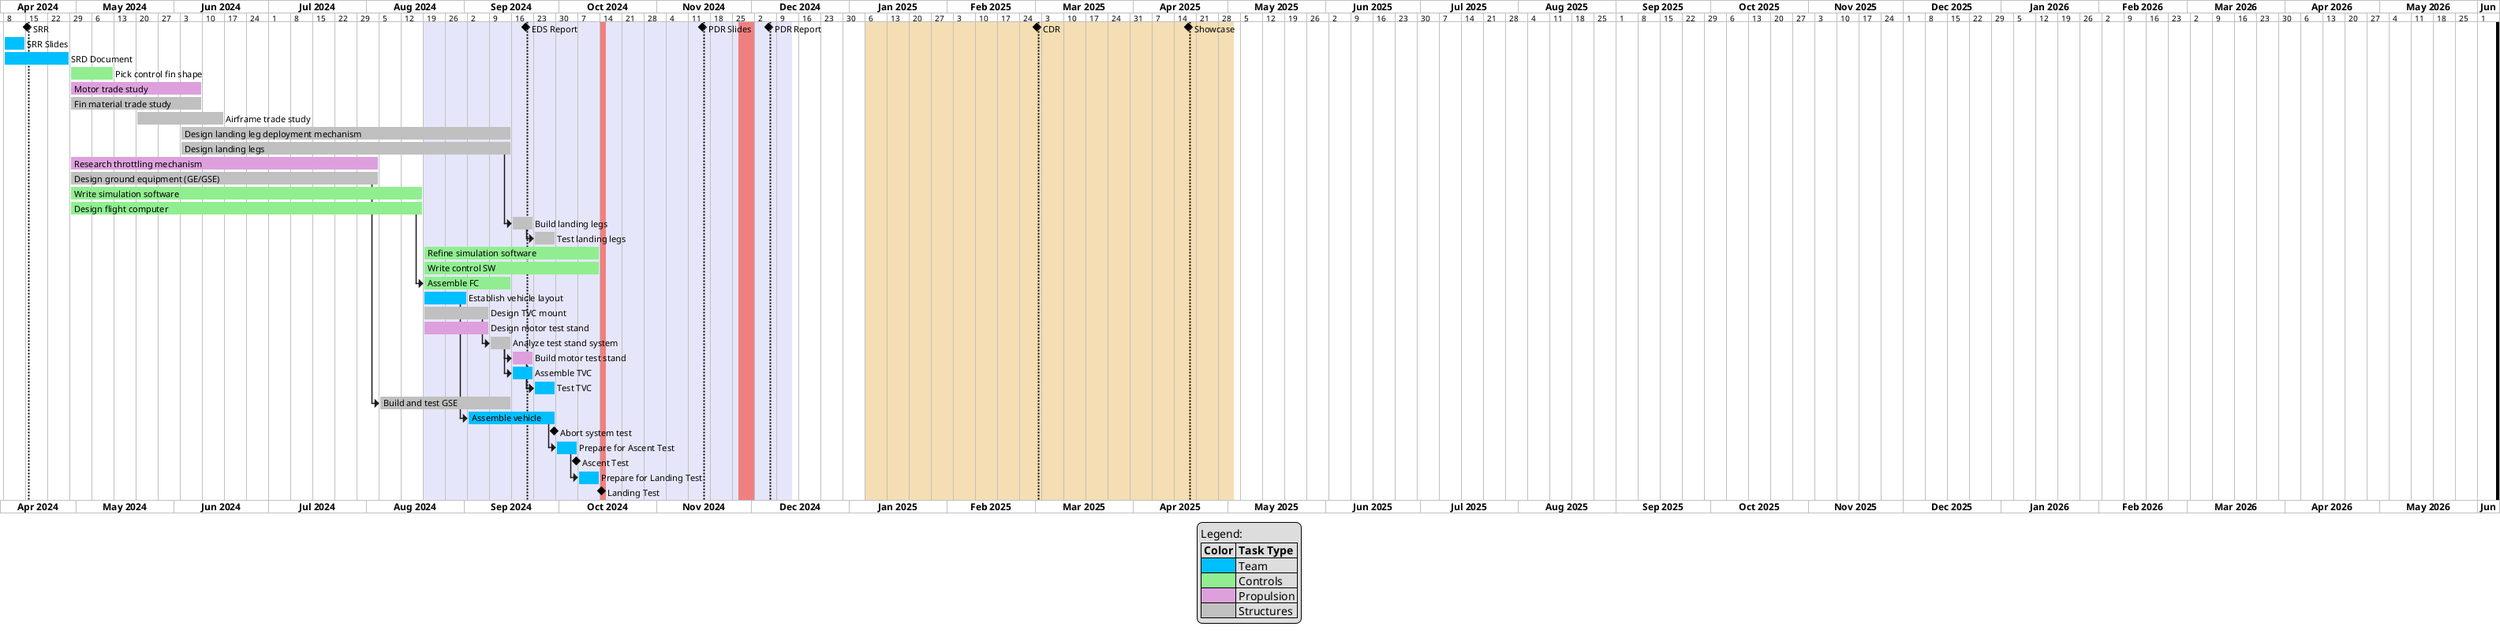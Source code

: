 @startgantt gantt_chart

/' Chart Settings '/
printscale weekly with calendar date
Project starts 2024-04-07
today is colored in black

/' --------------------------------- '/

/' Spring 2024 Semester Important Dates '/
[SRR] happens at 2024-04-15
Separator just at [SRR]'s end

/' Fall 2024 Semester Important Dates '/
[EDS Report] happens at 2024-09-20
Separator just at [EDS Report]'s end
[EDS Report] displays on same row as [SRR]

2024-08-19 to 2024-12-13 is colored in lavender
2024-08-19 to 2024-12-13 is named [Fall 2024]

[PDR Slides] happens at 2024-11-15
Separator just at [PDR Slides]'s end
[PDR Slides] displays on same row as [SRR]

2024-10-14 to 2024-10-15 is colored in lightcoral
2024-10-14 to 2024-10-15 is named [Fall Break]

2024-11-27 to 2024-12-01 is colored in lightcoral
2024-11-27 to 2024-12-01 is named [Thanksgiving Break]

[PDR Report] happens at 2024-12-06
Separator just at [PDR Report]'s end
[PDR Report] displays on same row as [SRR]

/' Spring 2025 Semester Important Dates '/
2025-01-06 to 2025-05-02 is colored in wheat
2025-01-06 to 2025-05-02 is named [Spring 2025]

[CDR] happens at 2025-03-01 /' Guess for CDR date '/
Separator just at [CDR]'s end
[CDR] displays on same row as [SRR]

[Showcase] happens at 2025-04-18 /' Guess for Showcase date '/
Separator just at [Showcase]'s end
[Showcase] displays on same row as [SRR]

/' --------------------------------- '/

/' Spring 2024 Tasks '/

[SRR Slides] requires 1 week and starts 2024-04-08 and is colored in deepskyblue
[SRD Document] requires 3 weeks and starts 2024-04-08 and is colored in deepskyblue

/' Summer 2024 Tasks '/

[Pick control fin shape] requires 2 weeks and starts 2024-04-29 and is colored in lightgreen
[Motor trade study] requires 6 weeks and starts 2024-04-29 and is colored in plum
[Fin material trade study] requires 6 weeks and starts 2024-04-29 and is colored in silver
[Airframe trade study] requires 4 weeks and starts 2024-05-20 and is colored in silver
[Design landing leg deployment mechanism] requires 15 weeks and starts 2024-06-03 and is colored in silver
[Design landing legs] requires 15 weeks and starts at 2024-06-03 and is colored in silver
[Research throttling mechanism] requires 14 weeks and starts 2024-04-29 and is colored in plum
[Design ground equipment (GE/GSE)] requires 14 weeks and starts 2024-04-29 and is colored in silver
[Write simulation software] requires 16 weeks and starts 2024-04-29 and is colored in lightgreen
[Design flight computer] requires 16 weeks and starts 2024-04-29 and is colored in lightgreen

/' Fall 2024 Tasks '/

[Build landing legs] requires 1 weeks and starts at [Design landing legs]'s end and is colored in silver
[Test landing legs] requires 1 weeks and starts at [Build landing legs]'s end and is colored in silver
[Refine simulation software] requires 8 weeks and starts 2024-08-19 and is colored in lightgreen
[Write control SW] requires 8 weeks and starts 2024-08-19 and is colored in lightgreen
[Assemble FC] requires 4 weeks and starts at [Design flight computer]'s end and is colored in lightgreen
[Establish vehicle layout] requires 2 weeks and starts 2024-08-19 and is colored in deepskyblue
[Design TVC mount] requires 3 weeks and starts 2024-08-19 and is colored in silver
[Design motor test stand] requires 3 weeks and starts 2024-08-19 and is colored in plum
[Analyze test stand system] requires 1 week and starts at [Design TVC mount]'s end and is colored in silver
[Build motor test stand] requires 1 weeks and starts at [Analyze test stand system]'s end and is colored in plum
[Assemble TVC] requires 1 weeks and starts at [Analyze test stand system]'s end and is colored in deepskyblue
[Test TVC] requires 1 weeks and starts at [Assemble TVC]'s end and is colored in deepskyblue
[Build and test GSE] requires 6 weeks and starts at [Design ground equipment (GE/GSE)]'s end and is colored in silver
[Assemble vehicle] requires 4 weeks and starts at [Establish vehicle layout]'s end and is colored in deepskyblue
' [Landing Leg Drop Test] happens at 
[Abort system test] happens at [Assemble vehicle]'s end
[Prepare for Ascent Test] requires 1 weeks and starts at [Assemble vehicle]'s end and is colored in deepskyblue
[Ascent Test] happens at [Prepare for Ascent Test]'s end
[Prepare for Landing Test] requires 1 weeks and starts at [Prepare for Ascent Test]'s end and is colored in deepskyblue
[Landing Test] happens at [Fall Break]'s start

[Build motor test stand] -> [Test TVC]

/' --------------------------------- '/

legend
Legend:
|= Color |= Task Type |
|<#deepskyblue> | Team |
|<#lightgreen> | Controls |
|<#plum> | Propulsion |
|<#silver> | Structures |
end legend

@endgantt
